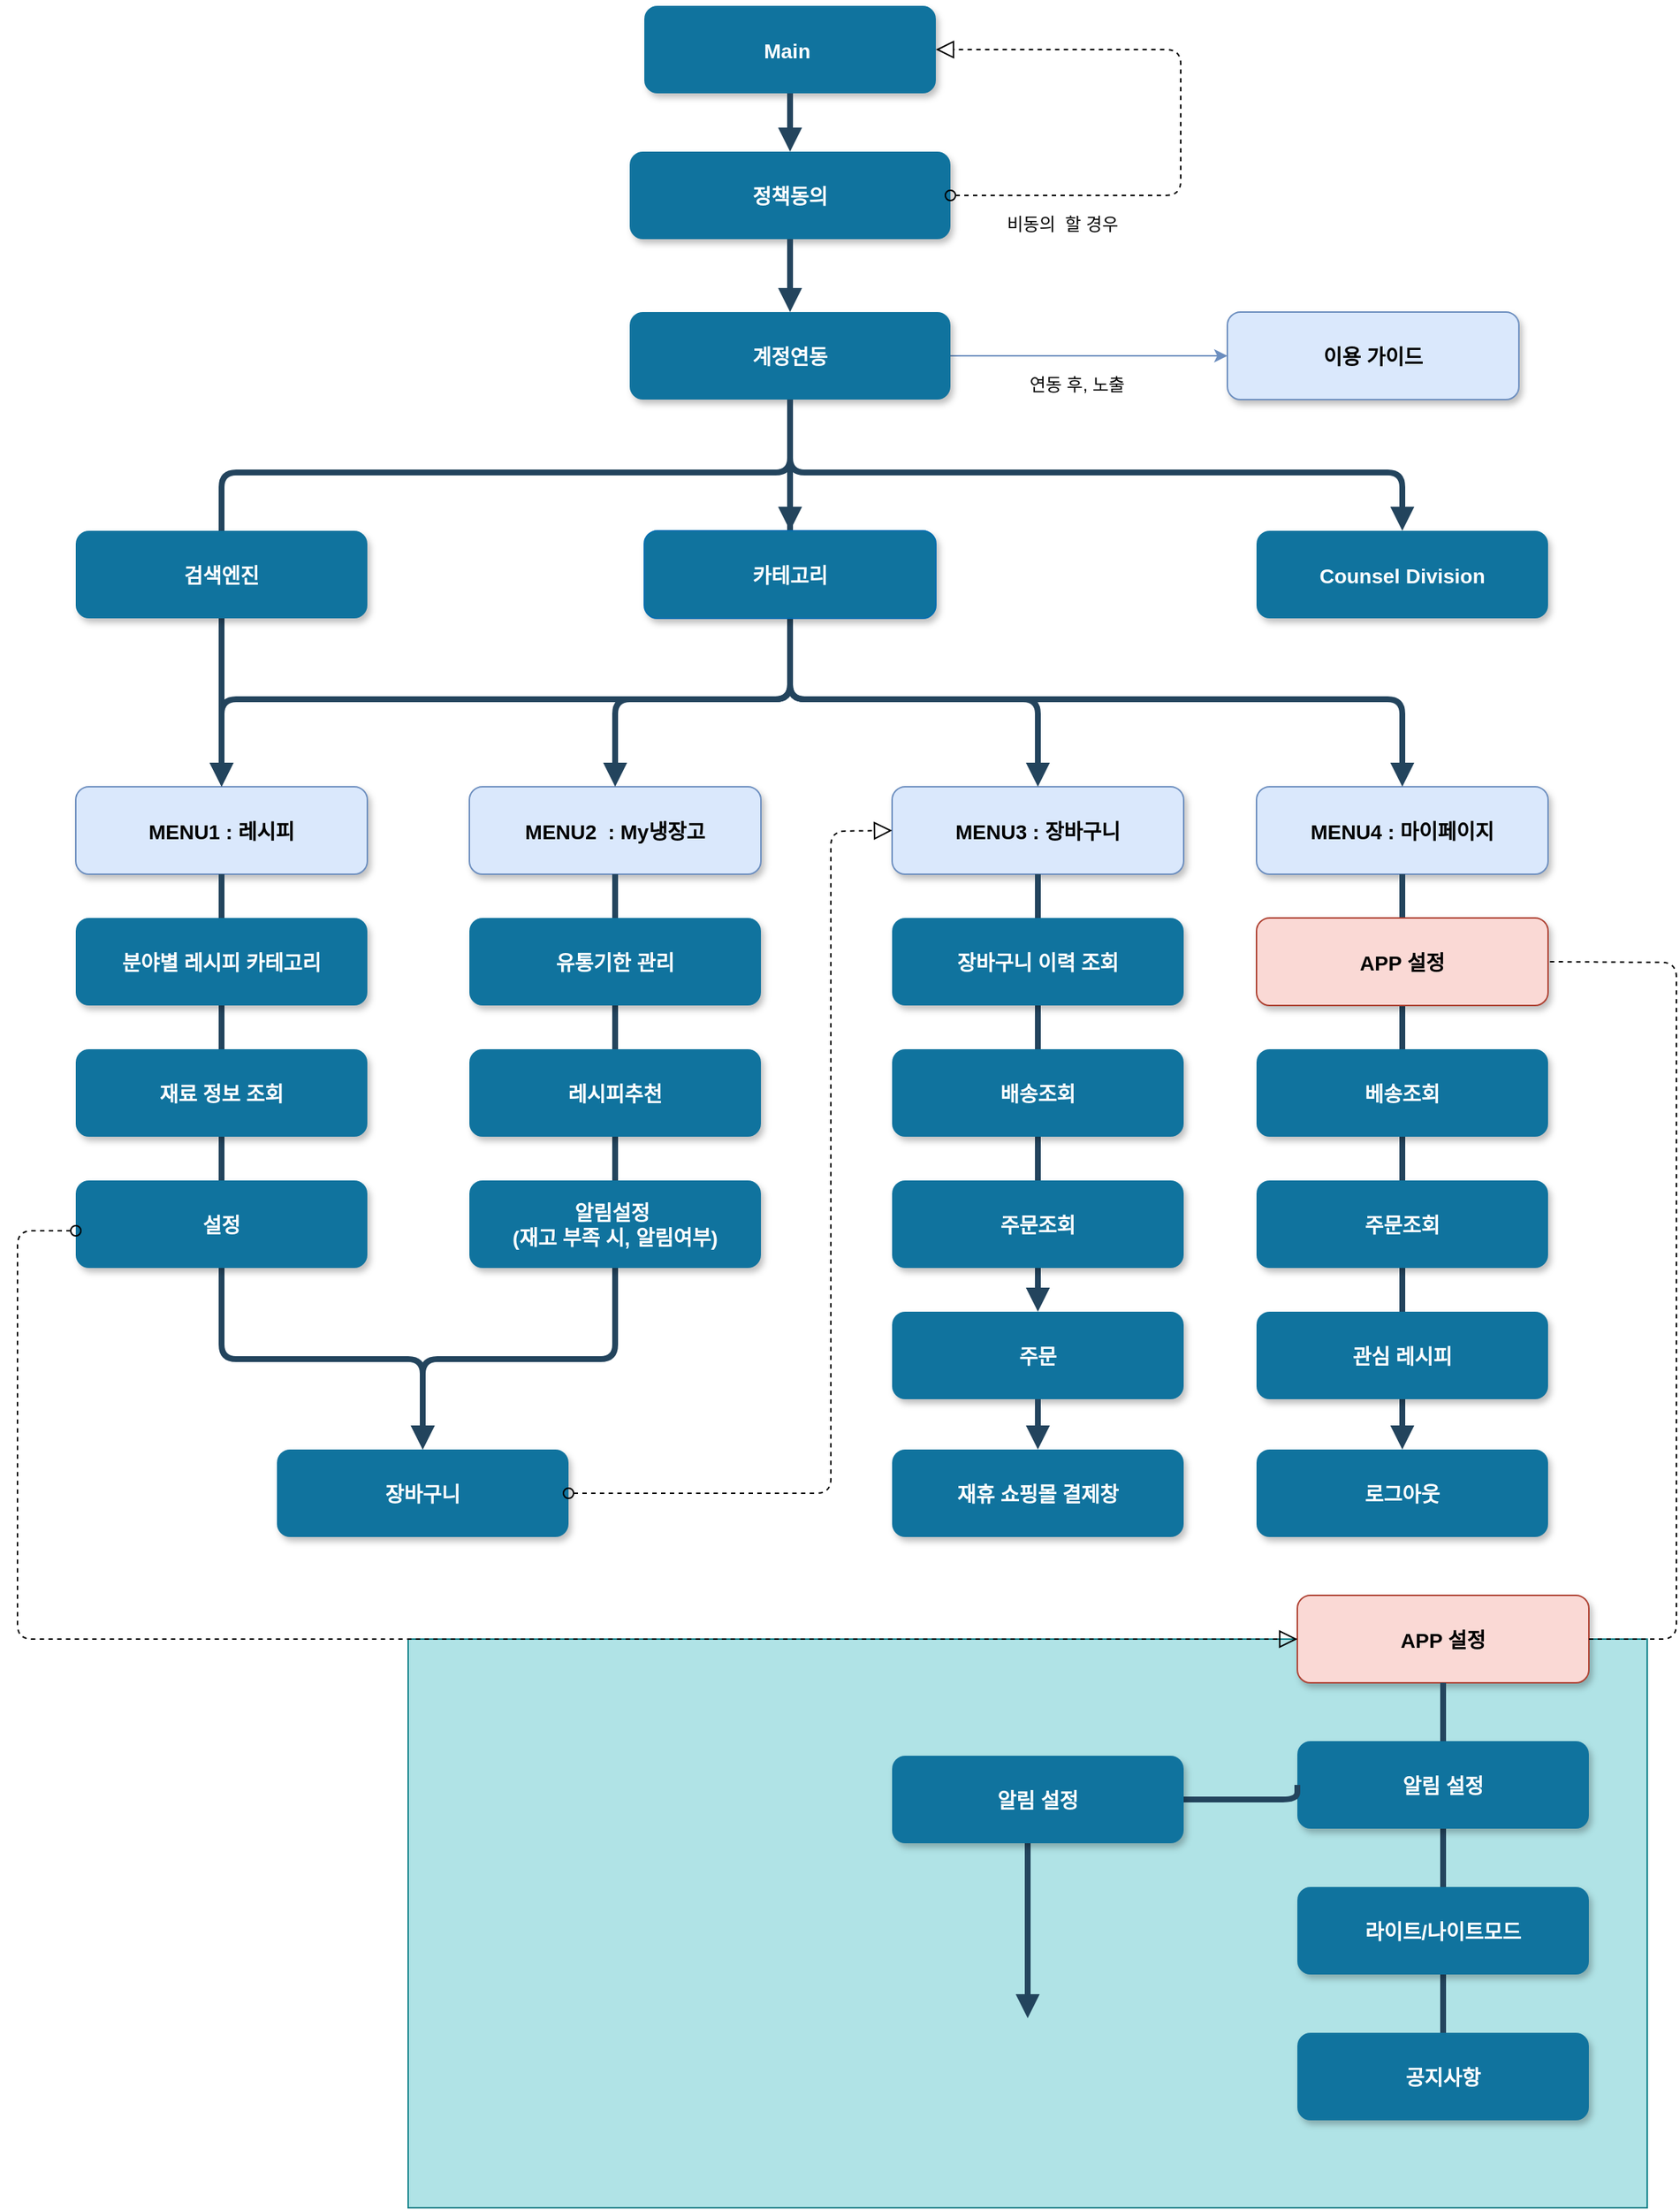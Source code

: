 <mxfile version="13.7.9" type="github">
  <diagram name="Page-1" id="97916047-d0de-89f5-080d-49f4d83e522f">
    <mxGraphModel dx="2031" dy="1134" grid="1" gridSize="10" guides="1" tooltips="1" connect="1" arrows="1" fold="1" page="1" pageScale="1.5" pageWidth="1169" pageHeight="827" background="#ffffff" math="0" shadow="0">
      <root>
        <mxCell id="0" />
        <mxCell id="1" parent="0" />
        <mxCell id="2" value="Main " style="rounded=1;fillColor=#10739E;strokeColor=none;shadow=1;gradientColor=none;fontStyle=1;fontColor=#FFFFFF;fontSize=14;" parent="1" vertex="1">
          <mxGeometry x="672" y="80" width="200" height="60" as="geometry" />
        </mxCell>
        <mxCell id="7K2ZeRDJW1N4FeQ3j8sl-68" style="edgeStyle=orthogonalEdgeStyle;rounded=0;orthogonalLoop=1;jettySize=auto;html=1;exitX=1;exitY=0.5;exitDx=0;exitDy=0;entryX=0;entryY=0.5;entryDx=0;entryDy=0;fillColor=#dae8fc;strokeColor=#6c8ebf;" edge="1" parent="1" source="3" target="7">
          <mxGeometry relative="1" as="geometry" />
        </mxCell>
        <mxCell id="3" value="계정연동" style="rounded=1;fillColor=#10739E;strokeColor=none;shadow=1;gradientColor=none;fontStyle=1;fontColor=#FFFFFF;fontSize=14;" parent="1" vertex="1">
          <mxGeometry x="662" y="290" width="220" height="60" as="geometry" />
        </mxCell>
        <mxCell id="6" value="Counsel Division" style="rounded=1;fillColor=#10739E;strokeColor=none;shadow=1;gradientColor=none;fontStyle=1;fontColor=#FFFFFF;fontSize=14;" parent="1" vertex="1">
          <mxGeometry x="1092" y="440" width="200" height="60" as="geometry" />
        </mxCell>
        <mxCell id="7" value="이용 가이드" style="rounded=1;fillColor=#dae8fc;strokeColor=#6c8ebf;shadow=1;fontStyle=1;fontSize=14;" parent="1" vertex="1">
          <mxGeometry x="1072" y="290" width="200" height="60" as="geometry" />
        </mxCell>
        <mxCell id="8" value="MENU1 : 레시피" style="rounded=1;fillColor=#dae8fc;strokeColor=#6c8ebf;shadow=1;fontStyle=1;fontSize=14;" parent="1" vertex="1">
          <mxGeometry x="282" y="615.5" width="200" height="60" as="geometry" />
        </mxCell>
        <mxCell id="12" value="장바구니" style="rounded=1;fillColor=#10739E;strokeColor=none;shadow=1;gradientColor=none;fontStyle=1;fontColor=#FFFFFF;fontSize=14;" parent="1" vertex="1">
          <mxGeometry x="420" y="1070" width="200" height="60" as="geometry" />
        </mxCell>
        <mxCell id="13" value="MENU2  : My냉장고" style="rounded=1;fillColor=#dae8fc;strokeColor=#6c8ebf;shadow=1;fontStyle=1;fontSize=14;" parent="1" vertex="1">
          <mxGeometry x="552" y="615.5" width="200" height="60" as="geometry" />
        </mxCell>
        <mxCell id="18" value="MENU3 : 장바구니" style="rounded=1;fillColor=#dae8fc;strokeColor=#6c8ebf;shadow=1;fontStyle=1;fontSize=14;" parent="1" vertex="1">
          <mxGeometry x="842" y="615.5" width="200" height="60" as="geometry" />
        </mxCell>
        <mxCell id="23" value="MENU4 : 마이페이지" style="rounded=1;fillColor=#dae8fc;strokeColor=#6c8ebf;shadow=1;fontStyle=1;fontSize=14;" parent="1" vertex="1">
          <mxGeometry x="1092" y="615.5" width="200" height="60" as="geometry" />
        </mxCell>
        <mxCell id="29" value="" style="edgeStyle=elbowEdgeStyle;elbow=vertical;strokeWidth=4;endArrow=block;endFill=1;fontStyle=1;strokeColor=#23445D;entryX=0.5;entryY=0;entryDx=0;entryDy=0;" parent="1" source="2" target="1WMlmqz9AwvqURgGaY2q-55" edge="1">
          <mxGeometry x="22" y="165.5" width="100" height="100" as="geometry">
            <mxPoint x="22" y="265.5" as="sourcePoint" />
            <mxPoint x="122" y="165.5" as="targetPoint" />
          </mxGeometry>
        </mxCell>
        <mxCell id="30" value="" style="edgeStyle=elbowEdgeStyle;elbow=vertical;strokeWidth=4;endArrow=block;endFill=1;fontStyle=1;strokeColor=#23445D;" parent="1" source="3" target="5" edge="1">
          <mxGeometry x="22" y="165.5" width="100" height="100" as="geometry">
            <mxPoint x="22" y="265.5" as="sourcePoint" />
            <mxPoint x="122" y="165.5" as="targetPoint" />
          </mxGeometry>
        </mxCell>
        <mxCell id="31" value="" style="edgeStyle=elbowEdgeStyle;elbow=vertical;strokeWidth=4;endArrow=block;endFill=1;fontStyle=1;strokeColor=#23445D;entryX=0.5;entryY=0;entryDx=0;entryDy=0;" parent="1" source="3" target="8" edge="1">
          <mxGeometry x="22" y="165.5" width="100" height="100" as="geometry">
            <mxPoint x="22" y="265.5" as="sourcePoint" />
            <mxPoint x="382" y="600" as="targetPoint" />
            <Array as="points">
              <mxPoint x="570" y="400" />
            </Array>
          </mxGeometry>
        </mxCell>
        <mxCell id="32" value="" style="edgeStyle=elbowEdgeStyle;elbow=vertical;strokeWidth=4;endArrow=block;endFill=1;fontStyle=1;strokeColor=#23445D;" parent="1" source="3" target="6" edge="1">
          <mxGeometry x="22" y="165.5" width="100" height="100" as="geometry">
            <mxPoint x="22" y="265.5" as="sourcePoint" />
            <mxPoint x="122" y="165.5" as="targetPoint" />
            <Array as="points">
              <mxPoint x="980" y="400" />
            </Array>
          </mxGeometry>
        </mxCell>
        <mxCell id="34" value="" style="edgeStyle=elbowEdgeStyle;elbow=vertical;strokeWidth=4;endArrow=block;endFill=1;fontStyle=1;strokeColor=#23445D;entryX=0.5;entryY=0;entryDx=0;entryDy=0;" parent="1" source="3" target="8" edge="1">
          <mxGeometry x="22" y="165.5" width="100" height="100" as="geometry">
            <mxPoint x="22" y="265.5" as="sourcePoint" />
            <mxPoint x="382" y="610" as="targetPoint" />
            <Array as="points">
              <mxPoint x="552" y="555.5" />
            </Array>
          </mxGeometry>
        </mxCell>
        <mxCell id="37" value="" style="edgeStyle=elbowEdgeStyle;elbow=vertical;strokeWidth=4;endArrow=block;endFill=1;fontStyle=1;strokeColor=#23445D;" parent="1" source="3" target="23" edge="1">
          <mxGeometry x="22" y="165.5" width="100" height="100" as="geometry">
            <mxPoint x="22" y="265.5" as="sourcePoint" />
            <mxPoint x="122" y="165.5" as="targetPoint" />
            <Array as="points">
              <mxPoint x="972" y="555.5" />
            </Array>
          </mxGeometry>
        </mxCell>
        <mxCell id="38" value="" style="edgeStyle=elbowEdgeStyle;elbow=vertical;strokeWidth=4;endArrow=block;endFill=1;fontStyle=1;strokeColor=#23445D;entryX=0.5;entryY=1;entryDx=0;entryDy=0;" parent="1" source="8" target="11" edge="1">
          <mxGeometry x="62" y="165.5" width="100" height="100" as="geometry">
            <mxPoint x="62" y="265.5" as="sourcePoint" />
            <mxPoint x="162" y="165.5" as="targetPoint" />
          </mxGeometry>
        </mxCell>
        <mxCell id="41" value="" style="edgeStyle=elbowEdgeStyle;elbow=vertical;strokeWidth=4;endArrow=block;endFill=1;fontStyle=1;strokeColor=#23445D;" parent="1" source="11" target="12" edge="1">
          <mxGeometry x="62" y="195.5" width="100" height="100" as="geometry">
            <mxPoint x="62" y="295.5" as="sourcePoint" />
            <mxPoint x="162" y="195.5" as="targetPoint" />
          </mxGeometry>
        </mxCell>
        <mxCell id="42" value="" style="edgeStyle=elbowEdgeStyle;elbow=vertical;strokeWidth=4;endArrow=block;endFill=1;fontStyle=1;strokeColor=#23445D;entryX=0.5;entryY=1;entryDx=0;entryDy=0;" parent="1" source="13" target="16" edge="1">
          <mxGeometry x="62" y="165.5" width="100" height="100" as="geometry">
            <mxPoint x="62" y="265.5" as="sourcePoint" />
            <mxPoint x="162" y="165.5" as="targetPoint" />
          </mxGeometry>
        </mxCell>
        <mxCell id="46" value="" style="edgeStyle=elbowEdgeStyle;elbow=vertical;strokeWidth=4;endArrow=block;endFill=1;fontStyle=1;strokeColor=#23445D;entryX=0.5;entryY=0;entryDx=0;entryDy=0;" parent="1" source="18" target="22" edge="1">
          <mxGeometry x="72" y="165.5" width="100" height="100" as="geometry">
            <mxPoint x="72" y="265.5" as="sourcePoint" />
            <mxPoint x="172" y="165.5" as="targetPoint" />
          </mxGeometry>
        </mxCell>
        <mxCell id="54" value="" style="edgeStyle=elbowEdgeStyle;elbow=vertical;strokeWidth=4;endArrow=block;endFill=1;fontStyle=1;strokeColor=#23445D;" parent="1" source="3" target="13" edge="1">
          <mxGeometry x="22" y="165.5" width="100" height="100" as="geometry">
            <mxPoint x="22" y="265.5" as="sourcePoint" />
            <mxPoint x="122" y="165.5" as="targetPoint" />
            <Array as="points">
              <mxPoint x="652" y="555.5" />
            </Array>
          </mxGeometry>
        </mxCell>
        <mxCell id="55" value="" style="edgeStyle=elbowEdgeStyle;elbow=vertical;strokeWidth=4;endArrow=block;endFill=1;fontStyle=1;strokeColor=#23445D;" parent="1" source="3" target="18" edge="1">
          <mxGeometry x="22" y="165.5" width="100" height="100" as="geometry">
            <mxPoint x="22" y="265.5" as="sourcePoint" />
            <mxPoint x="122" y="165.5" as="targetPoint" />
            <Array as="points">
              <mxPoint x="942" y="555.5" />
            </Array>
          </mxGeometry>
        </mxCell>
        <mxCell id="1WMlmqz9AwvqURgGaY2q-55" value="정책동의" style="rounded=1;fillColor=#10739E;strokeColor=none;shadow=1;gradientColor=none;fontStyle=1;fontColor=#FFFFFF;fontSize=14;" parent="1" vertex="1">
          <mxGeometry x="662" y="180" width="220" height="60" as="geometry" />
        </mxCell>
        <mxCell id="1WMlmqz9AwvqURgGaY2q-56" value="" style="edgeStyle=elbowEdgeStyle;elbow=vertical;strokeWidth=4;endArrow=block;endFill=1;fontStyle=1;strokeColor=#23445D;entryX=0.5;entryY=0;entryDx=0;entryDy=0;exitX=0.5;exitY=1;exitDx=0;exitDy=0;" parent="1" source="1WMlmqz9AwvqURgGaY2q-55" target="3" edge="1">
          <mxGeometry x="32" y="175.5" width="100" height="100" as="geometry">
            <mxPoint x="782" y="150" as="sourcePoint" />
            <mxPoint x="782" y="190" as="targetPoint" />
          </mxGeometry>
        </mxCell>
        <mxCell id="1WMlmqz9AwvqURgGaY2q-58" value="비동의&amp;nbsp; 할 경우" style="text;html=1;strokeColor=none;fillColor=none;align=center;verticalAlign=middle;whiteSpace=wrap;rounded=0;" parent="1" vertex="1">
          <mxGeometry x="910" y="220" width="98" height="20" as="geometry" />
        </mxCell>
        <mxCell id="7K2ZeRDJW1N4FeQ3j8sl-55" value="" style="edgeStyle=elbowEdgeStyle;elbow=vertical;strokeWidth=4;endArrow=block;endFill=1;fontStyle=1;strokeColor=#23445D;exitX=0.5;exitY=1;exitDx=0;exitDy=0;entryX=0.5;entryY=0;entryDx=0;entryDy=0;" edge="1" parent="1" source="16" target="12">
          <mxGeometry x="72" y="205.5" width="100" height="100" as="geometry">
            <mxPoint x="392" y="955.5" as="sourcePoint" />
            <mxPoint x="550" y="990" as="targetPoint" />
          </mxGeometry>
        </mxCell>
        <mxCell id="9" value="분야별 레시피 카테고리" style="rounded=1;fillColor=#10739E;strokeColor=none;shadow=1;gradientColor=none;fontStyle=1;fontColor=#FFFFFF;fontSize=14;" parent="1" vertex="1">
          <mxGeometry x="282" y="705.5" width="200" height="60" as="geometry" />
        </mxCell>
        <mxCell id="10" value="재료 정보 조회" style="rounded=1;fillColor=#10739E;strokeColor=none;shadow=1;gradientColor=none;fontStyle=1;fontColor=#FFFFFF;fontSize=14;" parent="1" vertex="1">
          <mxGeometry x="282" y="795.5" width="200" height="60" as="geometry" />
        </mxCell>
        <mxCell id="11" value="설정" style="rounded=1;fillColor=#10739E;strokeColor=none;shadow=1;gradientColor=none;fontStyle=1;fontColor=#FFFFFF;fontSize=14;" parent="1" vertex="1">
          <mxGeometry x="282" y="885.5" width="200" height="60" as="geometry" />
        </mxCell>
        <mxCell id="16" value="알림설정 &#xa;(재고 부족 시, 알림여부)" style="rounded=1;fillColor=#10739E;strokeColor=none;shadow=1;gradientColor=none;fontStyle=1;fontColor=#FFFFFF;fontSize=14;" parent="1" vertex="1">
          <mxGeometry x="552" y="885.5" width="200" height="60" as="geometry" />
        </mxCell>
        <mxCell id="15" value="레시피추천" style="rounded=1;fillColor=#10739E;strokeColor=none;shadow=1;gradientColor=none;fontStyle=1;fontColor=#FFFFFF;fontSize=14;" parent="1" vertex="1">
          <mxGeometry x="552" y="795.5" width="200" height="60" as="geometry" />
        </mxCell>
        <mxCell id="14" value="유통기한 관리" style="rounded=1;fillColor=#10739E;strokeColor=none;shadow=1;gradientColor=none;fontStyle=1;fontColor=#FFFFFF;fontSize=14;" parent="1" vertex="1">
          <mxGeometry x="552" y="705.5" width="200" height="60" as="geometry" />
        </mxCell>
        <mxCell id="19" value="장바구니 이력 조회" style="rounded=1;fillColor=#10739E;strokeColor=none;shadow=1;gradientColor=none;fontStyle=1;fontColor=#FFFFFF;fontSize=14;" parent="1" vertex="1">
          <mxGeometry x="842" y="705.5" width="200" height="60" as="geometry" />
        </mxCell>
        <mxCell id="20" value="배송조회" style="rounded=1;strokeColor=none;shadow=1;gradientColor=none;fontStyle=1;fontColor=#FFFFFF;fontSize=14;fillColor=#10739E;" parent="1" vertex="1">
          <mxGeometry x="842" y="795.5" width="200" height="60" as="geometry" />
        </mxCell>
        <mxCell id="21" value="주문조회" style="rounded=1;fillColor=#10739E;strokeColor=none;shadow=1;gradientColor=none;fontStyle=1;fontColor=#FFFFFF;fontSize=14;" parent="1" vertex="1">
          <mxGeometry x="842" y="885.5" width="200" height="60" as="geometry" />
        </mxCell>
        <mxCell id="5" value="카테고리" style="rounded=1;strokeColor=#006EAF;shadow=1;fontStyle=1;fontSize=14;fontColor=#ffffff;fillColor=#10739E;" parent="1" vertex="1">
          <mxGeometry x="672" y="440" width="200" height="60" as="geometry" />
        </mxCell>
        <mxCell id="7K2ZeRDJW1N4FeQ3j8sl-57" value="" style="startArrow=oval;startFill=0;startSize=7;endArrow=block;endFill=0;endSize=10;dashed=1;html=1;exitX=1;exitY=0.5;exitDx=0;exitDy=0;entryX=0;entryY=0.5;entryDx=0;entryDy=0;" edge="1" parent="1" source="12" target="18">
          <mxGeometry width="100" relative="1" as="geometry">
            <mxPoint x="840" y="960" as="sourcePoint" />
            <mxPoint x="940" y="960" as="targetPoint" />
            <Array as="points">
              <mxPoint x="800" y="1100" />
              <mxPoint x="800" y="646" />
            </Array>
          </mxGeometry>
        </mxCell>
        <mxCell id="4" value="검색엔진" style="rounded=1;fillColor=#10739E;strokeColor=none;shadow=1;gradientColor=none;fontStyle=1;fontColor=#FFFFFF;fontSize=14;" parent="1" vertex="1">
          <mxGeometry x="282" y="440" width="200" height="60" as="geometry" />
        </mxCell>
        <mxCell id="7K2ZeRDJW1N4FeQ3j8sl-61" value="재휴 쇼핑몰 결제창" style="rounded=1;fillColor=#10739E;strokeColor=none;shadow=1;gradientColor=none;fontStyle=1;fontColor=#FFFFFF;fontSize=14;" vertex="1" parent="1">
          <mxGeometry x="842" y="1070" width="200" height="60" as="geometry" />
        </mxCell>
        <mxCell id="22" value="주문" style="rounded=1;fillColor=#10739E;strokeColor=none;shadow=1;gradientColor=none;fontStyle=1;fontColor=#FFFFFF;fontSize=14;" parent="1" vertex="1">
          <mxGeometry x="842" y="975.5" width="200" height="60" as="geometry" />
        </mxCell>
        <mxCell id="7K2ZeRDJW1N4FeQ3j8sl-63" value="" style="edgeStyle=elbowEdgeStyle;elbow=vertical;strokeWidth=4;endArrow=block;endFill=1;fontStyle=1;strokeColor=#23445D;exitX=0.5;exitY=1;exitDx=0;exitDy=0;entryX=0.5;entryY=0;entryDx=0;entryDy=0;" edge="1" parent="1" source="23" target="7K2ZeRDJW1N4FeQ3j8sl-77">
          <mxGeometry x="82" y="175.5" width="100" height="100" as="geometry">
            <mxPoint x="952" y="685.5" as="sourcePoint" />
            <mxPoint x="1192" y="1070" as="targetPoint" />
          </mxGeometry>
        </mxCell>
        <mxCell id="24" value="APP 설정" style="rounded=1;fillColor=#fad9d5;strokeColor=#ae4132;shadow=1;fontStyle=1;fontSize=14;" parent="1" vertex="1">
          <mxGeometry x="1092" y="705.5" width="200" height="60" as="geometry" />
        </mxCell>
        <mxCell id="25" value="베송조회" style="rounded=1;fillColor=#10739E;strokeColor=none;shadow=1;gradientColor=none;fontStyle=1;fontColor=#FFFFFF;fontSize=14;" parent="1" vertex="1">
          <mxGeometry x="1092" y="795.5" width="200" height="60" as="geometry" />
        </mxCell>
        <mxCell id="26" value="주문조회" style="rounded=1;fillColor=#10739E;strokeColor=none;shadow=1;gradientColor=none;fontStyle=1;fontColor=#FFFFFF;fontSize=14;" parent="1" vertex="1">
          <mxGeometry x="1092" y="885.5" width="200" height="60" as="geometry" />
        </mxCell>
        <mxCell id="7K2ZeRDJW1N4FeQ3j8sl-64" value="" style="edgeStyle=elbowEdgeStyle;elbow=vertical;strokeWidth=4;endArrow=block;endFill=1;fontStyle=1;strokeColor=#23445D;entryX=0.5;entryY=0;entryDx=0;entryDy=0;exitX=0.5;exitY=1;exitDx=0;exitDy=0;" edge="1" parent="1" source="22" target="7K2ZeRDJW1N4FeQ3j8sl-61">
          <mxGeometry x="82" y="175.5" width="100" height="100" as="geometry">
            <mxPoint x="952" y="685.5" as="sourcePoint" />
            <mxPoint x="952" y="985.5" as="targetPoint" />
          </mxGeometry>
        </mxCell>
        <mxCell id="7K2ZeRDJW1N4FeQ3j8sl-65" value="연동 후, 노출" style="text;html=1;strokeColor=none;fillColor=none;align=center;verticalAlign=middle;whiteSpace=wrap;rounded=0;" vertex="1" parent="1">
          <mxGeometry x="920" y="330" width="98" height="20" as="geometry" />
        </mxCell>
        <mxCell id="7K2ZeRDJW1N4FeQ3j8sl-66" value="" style="startArrow=oval;startFill=0;startSize=7;endArrow=block;endFill=0;endSize=10;dashed=1;html=1;exitX=1;exitY=0.5;exitDx=0;exitDy=0;entryX=1;entryY=0.5;entryDx=0;entryDy=0;" edge="1" parent="1" source="1WMlmqz9AwvqURgGaY2q-55" target="2">
          <mxGeometry width="100" relative="1" as="geometry">
            <mxPoint x="790" y="550" as="sourcePoint" />
            <mxPoint x="890" y="550" as="targetPoint" />
            <Array as="points">
              <mxPoint x="1040" y="210" />
              <mxPoint x="1040" y="110" />
            </Array>
          </mxGeometry>
        </mxCell>
        <mxCell id="27" value="관심 레시피" style="rounded=1;fillColor=#10739E;strokeColor=none;shadow=1;gradientColor=none;fontStyle=1;fontColor=#FFFFFF;fontSize=14;" parent="1" vertex="1">
          <mxGeometry x="1092" y="975.5" width="200" height="60" as="geometry" />
        </mxCell>
        <mxCell id="7K2ZeRDJW1N4FeQ3j8sl-70" value="" style="rounded=0;whiteSpace=wrap;html=1;strokeColor=#0e8088;fillColor=#b0e3e6;" vertex="1" parent="1">
          <mxGeometry x="510" y="1200" width="850" height="390" as="geometry" />
        </mxCell>
        <mxCell id="7K2ZeRDJW1N4FeQ3j8sl-71" value="APP 설정" style="rounded=1;fillColor=#fad9d5;strokeColor=#ae4132;shadow=1;fontStyle=1;fontSize=14;" vertex="1" parent="1">
          <mxGeometry x="1120" y="1170" width="200" height="60" as="geometry" />
        </mxCell>
        <mxCell id="7K2ZeRDJW1N4FeQ3j8sl-73" value="" style="endArrow=none;dashed=1;html=1;entryX=1;entryY=0.5;entryDx=0;entryDy=0;exitX=1;exitY=0.5;exitDx=0;exitDy=0;" edge="1" parent="1" source="7K2ZeRDJW1N4FeQ3j8sl-71" target="24">
          <mxGeometry width="50" height="50" relative="1" as="geometry">
            <mxPoint x="580" y="1060" as="sourcePoint" />
            <mxPoint x="630" y="1010" as="targetPoint" />
            <Array as="points">
              <mxPoint x="1380" y="1200" />
              <mxPoint x="1380" y="736" />
            </Array>
          </mxGeometry>
        </mxCell>
        <mxCell id="7K2ZeRDJW1N4FeQ3j8sl-75" value="" style="edgeStyle=elbowEdgeStyle;elbow=vertical;strokeWidth=4;endArrow=block;endFill=1;fontStyle=1;strokeColor=#23445D;entryX=0.5;entryY=1;entryDx=0;entryDy=0;exitX=0.5;exitY=1;exitDx=0;exitDy=0;" edge="1" parent="1" source="7K2ZeRDJW1N4FeQ3j8sl-71" target="7K2ZeRDJW1N4FeQ3j8sl-84">
          <mxGeometry x="652" y="540" width="100" height="100" as="geometry">
            <mxPoint x="1230" y="1280" as="sourcePoint" />
            <mxPoint x="1100" y="1550" as="targetPoint" />
            <Array as="points">
              <mxPoint x="1210" y="1400" />
            </Array>
          </mxGeometry>
        </mxCell>
        <mxCell id="7K2ZeRDJW1N4FeQ3j8sl-60" value="" style="startArrow=oval;startFill=0;startSize=7;endArrow=block;endFill=0;endSize=10;dashed=1;html=1;entryX=0;entryY=0.5;entryDx=0;entryDy=0;" edge="1" parent="1" target="7K2ZeRDJW1N4FeQ3j8sl-71">
          <mxGeometry width="100" relative="1" as="geometry">
            <mxPoint x="282" y="920" as="sourcePoint" />
            <mxPoint x="1294" y="645.5" as="targetPoint" />
            <Array as="points">
              <mxPoint x="242" y="920" />
              <mxPoint x="242" y="1160" />
              <mxPoint x="242" y="1200" />
            </Array>
          </mxGeometry>
        </mxCell>
        <mxCell id="7K2ZeRDJW1N4FeQ3j8sl-77" value="로그아웃" style="rounded=1;fillColor=#10739E;strokeColor=none;shadow=1;gradientColor=none;fontStyle=1;fontColor=#FFFFFF;fontSize=14;" vertex="1" parent="1">
          <mxGeometry x="1092" y="1070" width="200" height="60" as="geometry" />
        </mxCell>
        <mxCell id="7K2ZeRDJW1N4FeQ3j8sl-80" value="라이트/나이트모드" style="rounded=1;fillColor=#10739E;strokeColor=none;shadow=1;gradientColor=none;fontStyle=1;fontColor=#FFFFFF;fontSize=14;" vertex="1" parent="1">
          <mxGeometry x="1120" y="1370" width="200" height="60" as="geometry" />
        </mxCell>
        <mxCell id="7K2ZeRDJW1N4FeQ3j8sl-84" value="공지사항" style="rounded=1;fillColor=#10739E;strokeColor=none;shadow=1;gradientColor=none;fontStyle=1;fontColor=#FFFFFF;fontSize=14;" vertex="1" parent="1">
          <mxGeometry x="1120" y="1470" width="200" height="60" as="geometry" />
        </mxCell>
        <mxCell id="7K2ZeRDJW1N4FeQ3j8sl-86" value="알림 설정" style="rounded=1;fillColor=#10739E;strokeColor=none;shadow=1;gradientColor=none;fontStyle=1;fontColor=#FFFFFF;fontSize=14;" vertex="1" parent="1">
          <mxGeometry x="1120" y="1270" width="200" height="60" as="geometry" />
        </mxCell>
        <mxCell id="7K2ZeRDJW1N4FeQ3j8sl-87" value="" style="edgeStyle=elbowEdgeStyle;elbow=vertical;strokeWidth=4;endArrow=block;endFill=1;fontStyle=1;strokeColor=#23445D;exitX=0;exitY=0.5;exitDx=0;exitDy=0;" edge="1" parent="1" source="7K2ZeRDJW1N4FeQ3j8sl-86">
          <mxGeometry x="662" y="550" width="100" height="100" as="geometry">
            <mxPoint x="1230" y="1240" as="sourcePoint" />
            <mxPoint x="935" y="1460" as="targetPoint" />
            <Array as="points">
              <mxPoint x="920" y="1310" />
              <mxPoint x="950" y="1310" />
            </Array>
          </mxGeometry>
        </mxCell>
        <mxCell id="7K2ZeRDJW1N4FeQ3j8sl-79" value="알림 설정" style="rounded=1;fillColor=#10739E;strokeColor=none;shadow=1;gradientColor=none;fontStyle=1;fontColor=#FFFFFF;fontSize=14;" vertex="1" parent="1">
          <mxGeometry x="842" y="1280" width="200" height="60" as="geometry" />
        </mxCell>
      </root>
    </mxGraphModel>
  </diagram>
</mxfile>
